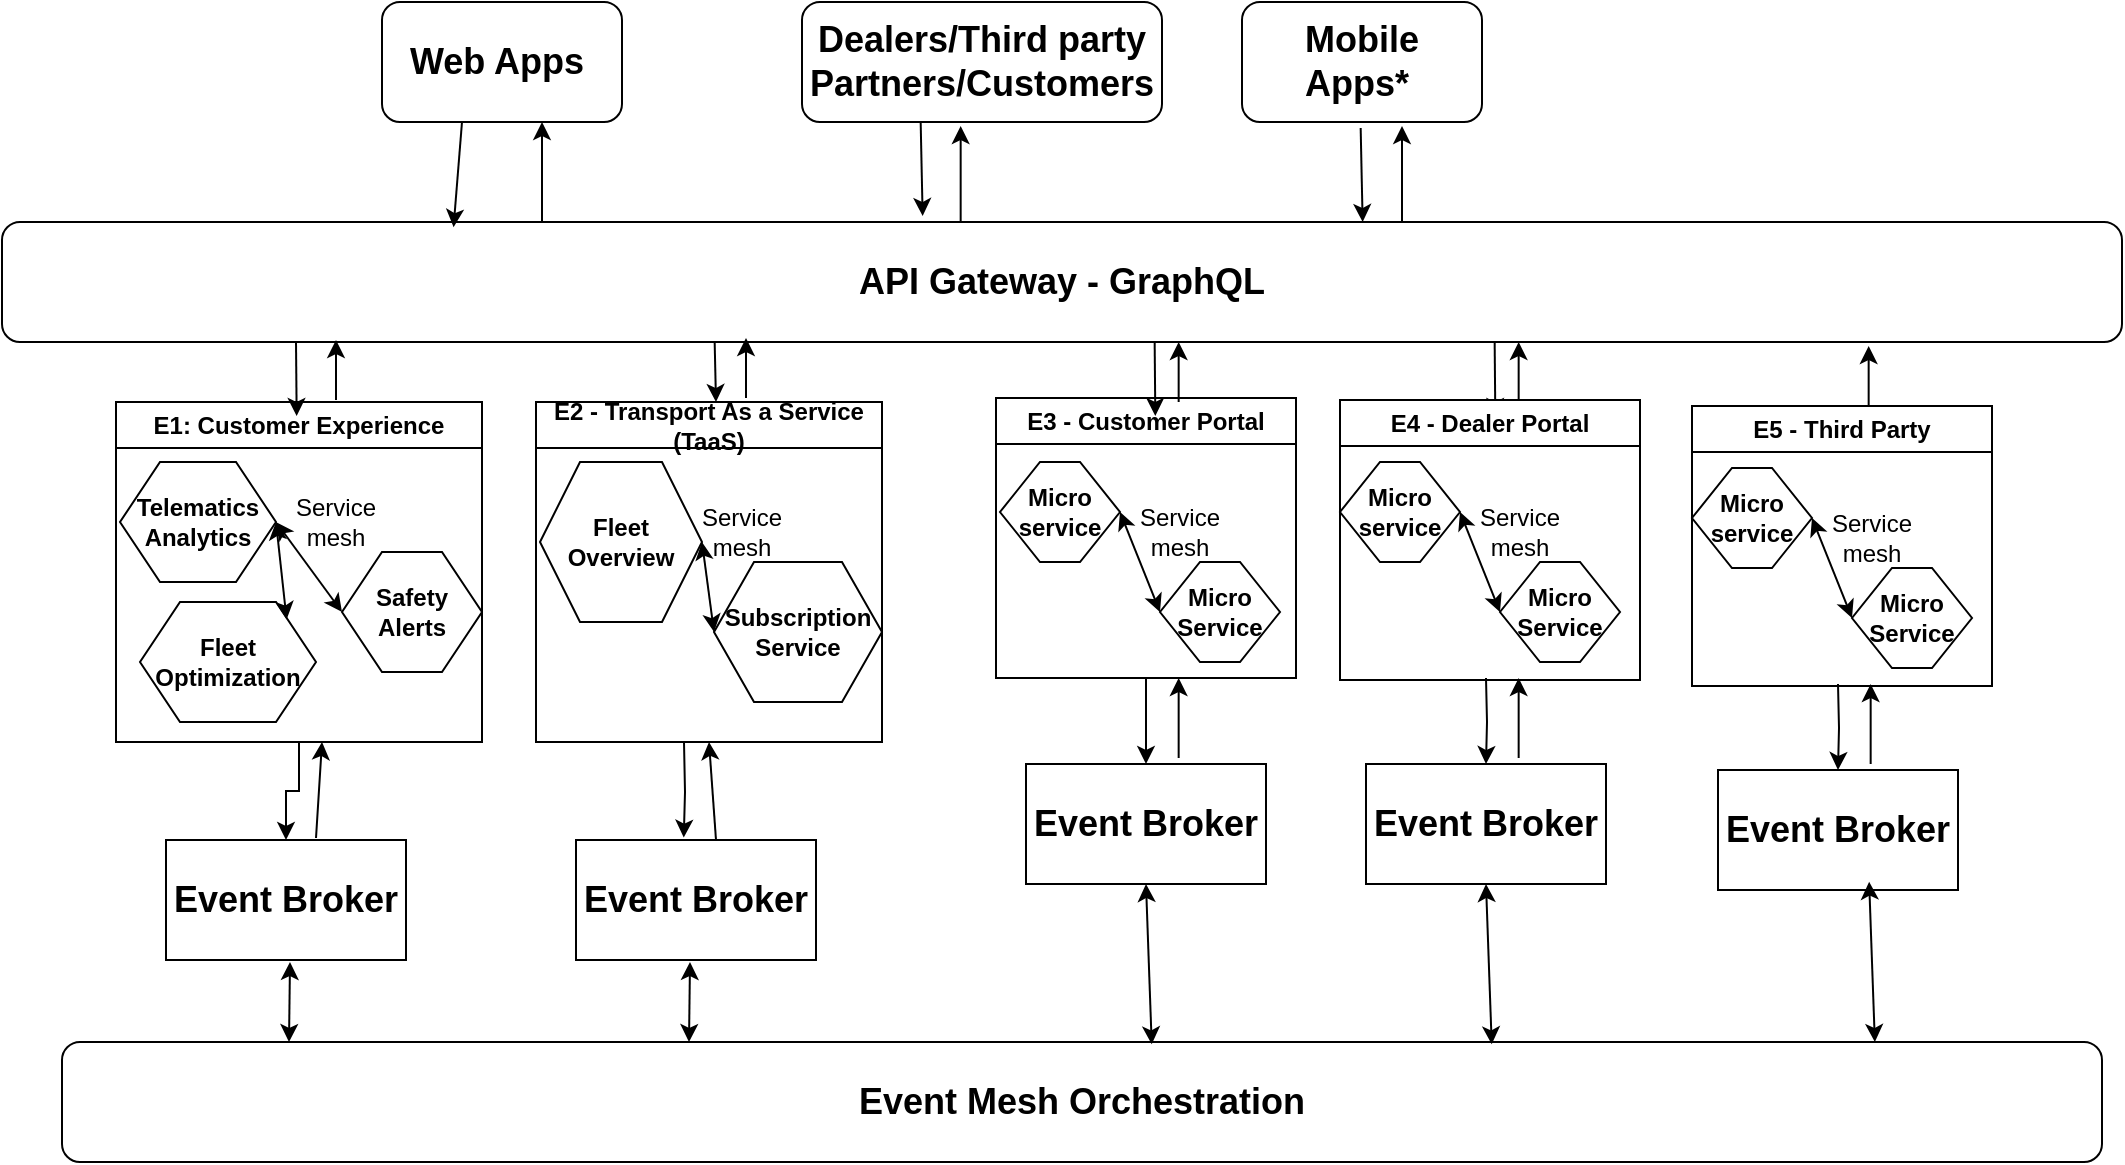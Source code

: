 <mxfile version="22.1.19" type="github">
  <diagram name="Page-1" id="1HI9dfpJcafJoC80jGmo">
    <mxGraphModel dx="1999" dy="543" grid="1" gridSize="10" guides="1" tooltips="1" connect="1" arrows="1" fold="1" page="1" pageScale="1" pageWidth="850" pageHeight="1100" math="0" shadow="0">
      <root>
        <mxCell id="0" />
        <mxCell id="1" parent="0" />
        <mxCell id="b9gszXVMno1NXKM0P90B-1" value="&lt;b&gt;&lt;font style=&quot;font-size: 18px;&quot;&gt;API Gateway - GraphQL&lt;/font&gt;&lt;/b&gt;" style="rounded=1;whiteSpace=wrap;html=1;" parent="1" vertex="1">
          <mxGeometry x="-50" y="170" width="1060" height="60" as="geometry" />
        </mxCell>
        <mxCell id="b9gszXVMno1NXKM0P90B-2" value="&lt;b&gt;&lt;font style=&quot;font-size: 18px;&quot;&gt;Web Apps&amp;nbsp;&lt;/font&gt;&lt;/b&gt;" style="rounded=1;whiteSpace=wrap;html=1;" parent="1" vertex="1">
          <mxGeometry x="140" y="60" width="120" height="60" as="geometry" />
        </mxCell>
        <mxCell id="b9gszXVMno1NXKM0P90B-3" value="&lt;font style=&quot;font-size: 18px;&quot;&gt;&lt;b&gt;Dealers/Third party Partners/Customers&lt;/b&gt;&lt;/font&gt;" style="rounded=1;whiteSpace=wrap;html=1;" parent="1" vertex="1">
          <mxGeometry x="350" y="60" width="180" height="60" as="geometry" />
        </mxCell>
        <mxCell id="b9gszXVMno1NXKM0P90B-4" value="&lt;b&gt;&lt;font style=&quot;font-size: 18px;&quot;&gt;Mobile Apps*&amp;nbsp;&lt;/font&gt;&lt;/b&gt;" style="rounded=1;whiteSpace=wrap;html=1;" parent="1" vertex="1">
          <mxGeometry x="570" y="60" width="120" height="60" as="geometry" />
        </mxCell>
        <mxCell id="b9gszXVMno1NXKM0P90B-5" value="" style="edgeStyle=orthogonalEdgeStyle;rounded=0;orthogonalLoop=1;jettySize=auto;html=1;" parent="1" source="b9gszXVMno1NXKM0P90B-6" target="b9gszXVMno1NXKM0P90B-16" edge="1">
          <mxGeometry relative="1" as="geometry" />
        </mxCell>
        <mxCell id="b9gszXVMno1NXKM0P90B-6" value="E1: Customer Experience" style="swimlane;whiteSpace=wrap;html=1;" parent="1" vertex="1">
          <mxGeometry x="7" y="260" width="183" height="170" as="geometry" />
        </mxCell>
        <mxCell id="b9gszXVMno1NXKM0P90B-7" value="&lt;b&gt;Telematics Analytics&lt;/b&gt;" style="shape=hexagon;perimeter=hexagonPerimeter2;whiteSpace=wrap;html=1;fixedSize=1;" parent="b9gszXVMno1NXKM0P90B-6" vertex="1">
          <mxGeometry x="2" y="30" width="78" height="60" as="geometry" />
        </mxCell>
        <mxCell id="b9gszXVMno1NXKM0P90B-8" value="&lt;b&gt;Safety Alerts&lt;/b&gt;" style="shape=hexagon;perimeter=hexagonPerimeter2;whiteSpace=wrap;html=1;fixedSize=1;" parent="b9gszXVMno1NXKM0P90B-6" vertex="1">
          <mxGeometry x="113" y="75" width="70" height="60" as="geometry" />
        </mxCell>
        <mxCell id="b9gszXVMno1NXKM0P90B-9" value="" style="endArrow=classic;startArrow=classic;html=1;rounded=0;exitX=1;exitY=0.5;exitDx=0;exitDy=0;entryX=0;entryY=0.5;entryDx=0;entryDy=0;" parent="b9gszXVMno1NXKM0P90B-6" source="b9gszXVMno1NXKM0P90B-7" target="b9gszXVMno1NXKM0P90B-8" edge="1">
          <mxGeometry width="50" height="50" relative="1" as="geometry">
            <mxPoint x="70" y="50" as="sourcePoint" />
            <mxPoint x="80" y="90" as="targetPoint" />
          </mxGeometry>
        </mxCell>
        <mxCell id="b9gszXVMno1NXKM0P90B-10" value="Service mesh" style="text;html=1;strokeColor=none;fillColor=none;align=center;verticalAlign=middle;whiteSpace=wrap;rounded=0;" parent="b9gszXVMno1NXKM0P90B-6" vertex="1">
          <mxGeometry x="80" y="45" width="60" height="30" as="geometry" />
        </mxCell>
        <mxCell id="gPe0-I8KuVqpto5hZWO--2" value="&lt;b&gt;Fleet Optimization&lt;/b&gt;" style="shape=hexagon;perimeter=hexagonPerimeter2;whiteSpace=wrap;html=1;fixedSize=1;" vertex="1" parent="b9gszXVMno1NXKM0P90B-6">
          <mxGeometry x="12" y="100" width="88" height="60" as="geometry" />
        </mxCell>
        <mxCell id="gPe0-I8KuVqpto5hZWO--3" value="" style="endArrow=classic;startArrow=classic;html=1;rounded=0;exitX=0;exitY=0.5;exitDx=0;exitDy=0;entryX=0.833;entryY=0.145;entryDx=0;entryDy=0;entryPerimeter=0;" edge="1" parent="b9gszXVMno1NXKM0P90B-6" source="b9gszXVMno1NXKM0P90B-10" target="gPe0-I8KuVqpto5hZWO--2">
          <mxGeometry width="50" height="50" relative="1" as="geometry">
            <mxPoint x="90" y="70" as="sourcePoint" />
            <mxPoint x="100" y="110" as="targetPoint" />
          </mxGeometry>
        </mxCell>
        <mxCell id="b9gszXVMno1NXKM0P90B-11" value="" style="edgeStyle=orthogonalEdgeStyle;rounded=0;orthogonalLoop=1;jettySize=auto;html=1;entryX=0.449;entryY=-0.02;entryDx=0;entryDy=0;entryPerimeter=0;" parent="1" edge="1" target="b9gszXVMno1NXKM0P90B-17">
          <mxGeometry relative="1" as="geometry">
            <mxPoint x="291" y="430" as="sourcePoint" />
            <mxPoint x="290.9" y="484" as="targetPoint" />
          </mxGeometry>
        </mxCell>
        <mxCell id="b9gszXVMno1NXKM0P90B-12" value="E2 - Transport As a Service (TaaS)" style="swimlane;whiteSpace=wrap;html=1;" parent="1" vertex="1">
          <mxGeometry x="217" y="260" width="173" height="170" as="geometry" />
        </mxCell>
        <mxCell id="b9gszXVMno1NXKM0P90B-29" value="&lt;b&gt;Subscription Service&lt;/b&gt;" style="shape=hexagon;perimeter=hexagonPerimeter2;whiteSpace=wrap;html=1;fixedSize=1;" parent="b9gszXVMno1NXKM0P90B-12" vertex="1">
          <mxGeometry x="89" y="80" width="84" height="70" as="geometry" />
        </mxCell>
        <mxCell id="b9gszXVMno1NXKM0P90B-31" value="Service mesh" style="text;html=1;strokeColor=none;fillColor=none;align=center;verticalAlign=middle;whiteSpace=wrap;rounded=0;" parent="b9gszXVMno1NXKM0P90B-12" vertex="1">
          <mxGeometry x="73" y="50" width="60" height="30" as="geometry" />
        </mxCell>
        <mxCell id="b9gszXVMno1NXKM0P90B-13" value="" style="edgeStyle=orthogonalEdgeStyle;rounded=0;orthogonalLoop=1;jettySize=auto;html=1;" parent="1" source="b9gszXVMno1NXKM0P90B-14" target="b9gszXVMno1NXKM0P90B-18" edge="1">
          <mxGeometry relative="1" as="geometry" />
        </mxCell>
        <mxCell id="b9gszXVMno1NXKM0P90B-14" value="E3 - Customer Portal" style="swimlane;whiteSpace=wrap;html=1;" parent="1" vertex="1">
          <mxGeometry x="447" y="258" width="150" height="140" as="geometry" />
        </mxCell>
        <mxCell id="b9gszXVMno1NXKM0P90B-15" value="&lt;b&gt;&lt;font style=&quot;font-size: 18px;&quot;&gt;Event Mesh Orchestration&lt;/font&gt;&lt;/b&gt;" style="rounded=1;whiteSpace=wrap;html=1;" parent="1" vertex="1">
          <mxGeometry x="-20" y="580" width="1020" height="60" as="geometry" />
        </mxCell>
        <mxCell id="b9gszXVMno1NXKM0P90B-16" value="&lt;b&gt;&lt;font style=&quot;font-size: 18px;&quot;&gt;Event Broker&lt;/font&gt;&lt;/b&gt;" style="rounded=0;whiteSpace=wrap;html=1;" parent="1" vertex="1">
          <mxGeometry x="32" y="479" width="120" height="60" as="geometry" />
        </mxCell>
        <mxCell id="b9gszXVMno1NXKM0P90B-17" value="&lt;b&gt;&lt;font style=&quot;font-size: 18px;&quot;&gt;Event Broker&lt;/font&gt;&lt;/b&gt;" style="rounded=0;whiteSpace=wrap;html=1;" parent="1" vertex="1">
          <mxGeometry x="237" y="479" width="120" height="60" as="geometry" />
        </mxCell>
        <mxCell id="b9gszXVMno1NXKM0P90B-18" value="&lt;b&gt;&lt;font style=&quot;font-size: 18px;&quot;&gt;Event Broker&lt;/font&gt;&lt;/b&gt;" style="rounded=0;whiteSpace=wrap;html=1;" parent="1" vertex="1">
          <mxGeometry x="462" y="441" width="120" height="60" as="geometry" />
        </mxCell>
        <mxCell id="b9gszXVMno1NXKM0P90B-19" value="" style="endArrow=classic;html=1;rounded=0;entryX=0.213;entryY=0.043;entryDx=0;entryDy=0;entryPerimeter=0;" parent="1" target="b9gszXVMno1NXKM0P90B-1" edge="1">
          <mxGeometry width="50" height="50" relative="1" as="geometry">
            <mxPoint x="180" y="120" as="sourcePoint" />
            <mxPoint x="170" y="180.78" as="targetPoint" />
          </mxGeometry>
        </mxCell>
        <mxCell id="b9gszXVMno1NXKM0P90B-20" value="" style="endArrow=classic;html=1;rounded=0;exitX=0.5;exitY=1;exitDx=0;exitDy=0;entryX=0.138;entryY=-0.043;entryDx=0;entryDy=0;entryPerimeter=0;" parent="1" edge="1">
          <mxGeometry width="50" height="50" relative="1" as="geometry">
            <mxPoint x="409.33" y="120" as="sourcePoint" />
            <mxPoint x="410.33" y="167" as="targetPoint" />
          </mxGeometry>
        </mxCell>
        <mxCell id="b9gszXVMno1NXKM0P90B-21" value="" style="endArrow=classic;html=1;rounded=0;exitX=0.5;exitY=1;exitDx=0;exitDy=0;entryX=0.138;entryY=-0.043;entryDx=0;entryDy=0;entryPerimeter=0;" parent="1" edge="1">
          <mxGeometry width="50" height="50" relative="1" as="geometry">
            <mxPoint x="629.33" y="123" as="sourcePoint" />
            <mxPoint x="630.33" y="170" as="targetPoint" />
          </mxGeometry>
        </mxCell>
        <mxCell id="b9gszXVMno1NXKM0P90B-22" value="" style="endArrow=classic;html=1;rounded=0;entryX=0.138;entryY=-0.043;entryDx=0;entryDy=0;entryPerimeter=0;" parent="1" edge="1">
          <mxGeometry width="50" height="50" relative="1" as="geometry">
            <mxPoint x="97" y="230" as="sourcePoint" />
            <mxPoint x="97.33" y="267" as="targetPoint" />
          </mxGeometry>
        </mxCell>
        <mxCell id="b9gszXVMno1NXKM0P90B-23" value="" style="endArrow=classic;html=1;rounded=0;" parent="1" edge="1">
          <mxGeometry width="50" height="50" relative="1" as="geometry">
            <mxPoint x="306.33" y="230" as="sourcePoint" />
            <mxPoint x="307" y="260" as="targetPoint" />
          </mxGeometry>
        </mxCell>
        <mxCell id="b9gszXVMno1NXKM0P90B-24" value="" style="endArrow=classic;html=1;rounded=0;entryX=0.138;entryY=-0.043;entryDx=0;entryDy=0;entryPerimeter=0;" parent="1" edge="1">
          <mxGeometry width="50" height="50" relative="1" as="geometry">
            <mxPoint x="526.33" y="230" as="sourcePoint" />
            <mxPoint x="526.66" y="267" as="targetPoint" />
          </mxGeometry>
        </mxCell>
        <mxCell id="b9gszXVMno1NXKM0P90B-25" value="" style="endArrow=classic;html=1;rounded=0;entryX=0.178;entryY=-0.016;entryDx=0;entryDy=0;entryPerimeter=0;" parent="1" edge="1">
          <mxGeometry width="50" height="50" relative="1" as="geometry">
            <mxPoint x="220" y="170" as="sourcePoint" />
            <mxPoint x="220" y="120" as="targetPoint" />
          </mxGeometry>
        </mxCell>
        <mxCell id="b9gszXVMno1NXKM0P90B-26" value="" style="endArrow=classic;html=1;rounded=0;entryX=0.178;entryY=-0.016;entryDx=0;entryDy=0;entryPerimeter=0;exitX=0.17;exitY=-0.03;exitDx=0;exitDy=0;exitPerimeter=0;" parent="1" edge="1">
          <mxGeometry width="50" height="50" relative="1" as="geometry">
            <mxPoint x="429.33" y="170" as="sourcePoint" />
            <mxPoint x="429.33" y="122" as="targetPoint" />
          </mxGeometry>
        </mxCell>
        <mxCell id="b9gszXVMno1NXKM0P90B-27" value="" style="endArrow=classic;html=1;rounded=0;entryX=0.178;entryY=-0.016;entryDx=0;entryDy=0;entryPerimeter=0;exitX=0.17;exitY=-0.03;exitDx=0;exitDy=0;exitPerimeter=0;" parent="1" edge="1">
          <mxGeometry width="50" height="50" relative="1" as="geometry">
            <mxPoint x="650" y="170" as="sourcePoint" />
            <mxPoint x="650" y="122" as="targetPoint" />
          </mxGeometry>
        </mxCell>
        <mxCell id="b9gszXVMno1NXKM0P90B-28" value="&lt;b&gt;Fleet Overview&lt;/b&gt;" style="shape=hexagon;perimeter=hexagonPerimeter2;whiteSpace=wrap;html=1;fixedSize=1;" parent="1" vertex="1">
          <mxGeometry x="219" y="290" width="81" height="80" as="geometry" />
        </mxCell>
        <mxCell id="b9gszXVMno1NXKM0P90B-30" value="" style="endArrow=classic;startArrow=classic;html=1;rounded=0;exitX=1;exitY=0.5;exitDx=0;exitDy=0;entryX=0;entryY=0.5;entryDx=0;entryDy=0;" parent="1" source="b9gszXVMno1NXKM0P90B-28" target="b9gszXVMno1NXKM0P90B-29" edge="1">
          <mxGeometry width="50" height="50" relative="1" as="geometry">
            <mxPoint x="286" y="310" as="sourcePoint" />
            <mxPoint x="296" y="350" as="targetPoint" />
          </mxGeometry>
        </mxCell>
        <mxCell id="b9gszXVMno1NXKM0P90B-32" value="&lt;b&gt;Micro&lt;br&gt;service&lt;/b&gt;" style="shape=hexagon;perimeter=hexagonPerimeter2;whiteSpace=wrap;html=1;fixedSize=1;" parent="1" vertex="1">
          <mxGeometry x="449" y="290" width="60" height="50" as="geometry" />
        </mxCell>
        <mxCell id="b9gszXVMno1NXKM0P90B-33" value="&lt;b&gt;Micro&lt;br&gt;Service&lt;/b&gt;" style="shape=hexagon;perimeter=hexagonPerimeter2;whiteSpace=wrap;html=1;fixedSize=1;" parent="1" vertex="1">
          <mxGeometry x="529" y="340" width="60" height="50" as="geometry" />
        </mxCell>
        <mxCell id="b9gszXVMno1NXKM0P90B-34" value="" style="endArrow=classic;startArrow=classic;html=1;rounded=0;exitX=1;exitY=0.5;exitDx=0;exitDy=0;entryX=0;entryY=0.5;entryDx=0;entryDy=0;" parent="1" source="b9gszXVMno1NXKM0P90B-32" target="b9gszXVMno1NXKM0P90B-33" edge="1">
          <mxGeometry width="50" height="50" relative="1" as="geometry">
            <mxPoint x="519" y="310" as="sourcePoint" />
            <mxPoint x="529" y="350" as="targetPoint" />
          </mxGeometry>
        </mxCell>
        <mxCell id="b9gszXVMno1NXKM0P90B-35" value="Service mesh" style="text;html=1;strokeColor=none;fillColor=none;align=center;verticalAlign=middle;whiteSpace=wrap;rounded=0;" parent="1" vertex="1">
          <mxGeometry x="509" y="310" width="60" height="30" as="geometry" />
        </mxCell>
        <mxCell id="b9gszXVMno1NXKM0P90B-36" value="" style="endArrow=classic;startArrow=classic;html=1;rounded=0;entryX=0.5;entryY=1;entryDx=0;entryDy=0;exitX=0.803;exitY=0.019;exitDx=0;exitDy=0;exitPerimeter=0;" parent="1" target="b9gszXVMno1NXKM0P90B-18" edge="1">
          <mxGeometry width="50" height="50" relative="1" as="geometry">
            <mxPoint x="524.86" y="581.14" as="sourcePoint" />
            <mxPoint x="377" y="420" as="targetPoint" />
          </mxGeometry>
        </mxCell>
        <mxCell id="b9gszXVMno1NXKM0P90B-37" value="" style="endArrow=classic;startArrow=classic;html=1;rounded=0;exitX=0.803;exitY=0.019;exitDx=0;exitDy=0;exitPerimeter=0;" parent="1" edge="1">
          <mxGeometry width="50" height="50" relative="1" as="geometry">
            <mxPoint x="293.5" y="580" as="sourcePoint" />
            <mxPoint x="294" y="540" as="targetPoint" />
          </mxGeometry>
        </mxCell>
        <mxCell id="b9gszXVMno1NXKM0P90B-38" value="" style="endArrow=classic;startArrow=classic;html=1;rounded=0;exitX=0.803;exitY=0.019;exitDx=0;exitDy=0;exitPerimeter=0;" parent="1" edge="1">
          <mxGeometry width="50" height="50" relative="1" as="geometry">
            <mxPoint x="93.5" y="580" as="sourcePoint" />
            <mxPoint x="94" y="540" as="targetPoint" />
          </mxGeometry>
        </mxCell>
        <mxCell id="b9gszXVMno1NXKM0P90B-39" value="" style="endArrow=classic;html=1;rounded=0;entryX=0.178;entryY=-0.016;entryDx=0;entryDy=0;entryPerimeter=0;" parent="1" edge="1">
          <mxGeometry width="50" height="50" relative="1" as="geometry">
            <mxPoint x="117" y="259" as="sourcePoint" />
            <mxPoint x="117" y="229" as="targetPoint" />
          </mxGeometry>
        </mxCell>
        <mxCell id="b9gszXVMno1NXKM0P90B-40" value="" style="endArrow=classic;html=1;rounded=0;entryX=0.178;entryY=-0.016;entryDx=0;entryDy=0;entryPerimeter=0;" parent="1" edge="1">
          <mxGeometry width="50" height="50" relative="1" as="geometry">
            <mxPoint x="322" y="258" as="sourcePoint" />
            <mxPoint x="322" y="228" as="targetPoint" />
          </mxGeometry>
        </mxCell>
        <mxCell id="b9gszXVMno1NXKM0P90B-41" value="" style="endArrow=classic;html=1;rounded=0;entryX=0.178;entryY=-0.016;entryDx=0;entryDy=0;entryPerimeter=0;" parent="1" edge="1">
          <mxGeometry width="50" height="50" relative="1" as="geometry">
            <mxPoint x="538.33" y="260" as="sourcePoint" />
            <mxPoint x="538.33" y="230" as="targetPoint" />
          </mxGeometry>
        </mxCell>
        <mxCell id="b9gszXVMno1NXKM0P90B-42" value="" style="endArrow=classic;html=1;rounded=0;" parent="1" edge="1">
          <mxGeometry width="50" height="50" relative="1" as="geometry">
            <mxPoint x="107" y="478" as="sourcePoint" />
            <mxPoint x="110" y="430" as="targetPoint" />
          </mxGeometry>
        </mxCell>
        <mxCell id="b9gszXVMno1NXKM0P90B-43" value="" style="endArrow=classic;html=1;rounded=0;entryX=0.5;entryY=1;entryDx=0;entryDy=0;" parent="1" edge="1" target="b9gszXVMno1NXKM0P90B-12">
          <mxGeometry width="50" height="50" relative="1" as="geometry">
            <mxPoint x="307" y="479" as="sourcePoint" />
            <mxPoint x="307" y="439" as="targetPoint" />
          </mxGeometry>
        </mxCell>
        <mxCell id="b9gszXVMno1NXKM0P90B-44" value="" style="endArrow=classic;html=1;rounded=0;" parent="1" edge="1">
          <mxGeometry width="50" height="50" relative="1" as="geometry">
            <mxPoint x="538.33" y="438" as="sourcePoint" />
            <mxPoint x="538.33" y="398" as="targetPoint" />
          </mxGeometry>
        </mxCell>
        <mxCell id="b9gszXVMno1NXKM0P90B-58" value="" style="edgeStyle=orthogonalEdgeStyle;rounded=0;orthogonalLoop=1;jettySize=auto;html=1;" parent="1" target="b9gszXVMno1NXKM0P90B-59" edge="1">
          <mxGeometry relative="1" as="geometry">
            <mxPoint x="692" y="398" as="sourcePoint" />
          </mxGeometry>
        </mxCell>
        <mxCell id="b9gszXVMno1NXKM0P90B-59" value="&lt;b&gt;&lt;font style=&quot;font-size: 18px;&quot;&gt;Event Broker&lt;/font&gt;&lt;/b&gt;" style="rounded=0;whiteSpace=wrap;html=1;" parent="1" vertex="1">
          <mxGeometry x="632" y="441" width="120" height="60" as="geometry" />
        </mxCell>
        <mxCell id="b9gszXVMno1NXKM0P90B-60" value="" style="endArrow=classic;html=1;rounded=0;entryX=0.138;entryY=-0.043;entryDx=0;entryDy=0;entryPerimeter=0;" parent="1" edge="1">
          <mxGeometry width="50" height="50" relative="1" as="geometry">
            <mxPoint x="696.33" y="230" as="sourcePoint" />
            <mxPoint x="696.66" y="267" as="targetPoint" />
          </mxGeometry>
        </mxCell>
        <mxCell id="b9gszXVMno1NXKM0P90B-61" value="&lt;b&gt;Micro&lt;br&gt;service&lt;/b&gt;" style="shape=hexagon;perimeter=hexagonPerimeter2;whiteSpace=wrap;html=1;fixedSize=1;" parent="1" vertex="1">
          <mxGeometry x="619" y="290" width="60" height="50" as="geometry" />
        </mxCell>
        <mxCell id="b9gszXVMno1NXKM0P90B-62" value="&lt;b&gt;Micro&lt;br&gt;Service&lt;/b&gt;" style="shape=hexagon;perimeter=hexagonPerimeter2;whiteSpace=wrap;html=1;fixedSize=1;" parent="1" vertex="1">
          <mxGeometry x="699" y="340" width="60" height="50" as="geometry" />
        </mxCell>
        <mxCell id="b9gszXVMno1NXKM0P90B-63" value="" style="endArrow=classic;startArrow=classic;html=1;rounded=0;exitX=1;exitY=0.5;exitDx=0;exitDy=0;entryX=0;entryY=0.5;entryDx=0;entryDy=0;" parent="1" source="b9gszXVMno1NXKM0P90B-61" target="b9gszXVMno1NXKM0P90B-62" edge="1">
          <mxGeometry width="50" height="50" relative="1" as="geometry">
            <mxPoint x="689" y="310" as="sourcePoint" />
            <mxPoint x="699" y="350" as="targetPoint" />
          </mxGeometry>
        </mxCell>
        <mxCell id="b9gszXVMno1NXKM0P90B-64" value="Service mesh" style="text;html=1;strokeColor=none;fillColor=none;align=center;verticalAlign=middle;whiteSpace=wrap;rounded=0;" parent="1" vertex="1">
          <mxGeometry x="679" y="310" width="60" height="30" as="geometry" />
        </mxCell>
        <mxCell id="b9gszXVMno1NXKM0P90B-65" value="" style="endArrow=classic;startArrow=classic;html=1;rounded=0;entryX=0.5;entryY=1;entryDx=0;entryDy=0;exitX=0.803;exitY=0.019;exitDx=0;exitDy=0;exitPerimeter=0;" parent="1" target="b9gszXVMno1NXKM0P90B-59" edge="1">
          <mxGeometry width="50" height="50" relative="1" as="geometry">
            <mxPoint x="694.86" y="581.14" as="sourcePoint" />
            <mxPoint x="547" y="420" as="targetPoint" />
          </mxGeometry>
        </mxCell>
        <mxCell id="b9gszXVMno1NXKM0P90B-66" value="" style="endArrow=classic;html=1;rounded=0;entryX=0.178;entryY=-0.016;entryDx=0;entryDy=0;entryPerimeter=0;" parent="1" edge="1">
          <mxGeometry width="50" height="50" relative="1" as="geometry">
            <mxPoint x="708.33" y="260" as="sourcePoint" />
            <mxPoint x="708.33" y="230" as="targetPoint" />
          </mxGeometry>
        </mxCell>
        <mxCell id="b9gszXVMno1NXKM0P90B-67" value="" style="endArrow=classic;html=1;rounded=0;" parent="1" edge="1">
          <mxGeometry width="50" height="50" relative="1" as="geometry">
            <mxPoint x="708.33" y="438" as="sourcePoint" />
            <mxPoint x="708.33" y="398" as="targetPoint" />
          </mxGeometry>
        </mxCell>
        <mxCell id="b9gszXVMno1NXKM0P90B-68" value="E4 - Dealer Portal" style="swimlane;whiteSpace=wrap;html=1;" parent="1" vertex="1">
          <mxGeometry x="619" y="259" width="150" height="140" as="geometry" />
        </mxCell>
        <mxCell id="b9gszXVMno1NXKM0P90B-73" value="" style="edgeStyle=orthogonalEdgeStyle;rounded=0;orthogonalLoop=1;jettySize=auto;html=1;" parent="1" target="b9gszXVMno1NXKM0P90B-74" edge="1">
          <mxGeometry relative="1" as="geometry">
            <mxPoint x="868" y="401" as="sourcePoint" />
          </mxGeometry>
        </mxCell>
        <mxCell id="b9gszXVMno1NXKM0P90B-74" value="&lt;b&gt;&lt;font style=&quot;font-size: 18px;&quot;&gt;Event Broker&lt;/font&gt;&lt;/b&gt;" style="rounded=0;whiteSpace=wrap;html=1;" parent="1" vertex="1">
          <mxGeometry x="808" y="444" width="120" height="60" as="geometry" />
        </mxCell>
        <mxCell id="b9gszXVMno1NXKM0P90B-75" value="&lt;b&gt;Micro&lt;br&gt;service&lt;/b&gt;" style="shape=hexagon;perimeter=hexagonPerimeter2;whiteSpace=wrap;html=1;fixedSize=1;" parent="1" vertex="1">
          <mxGeometry x="795" y="293" width="60" height="50" as="geometry" />
        </mxCell>
        <mxCell id="b9gszXVMno1NXKM0P90B-76" value="&lt;b&gt;Micro&lt;br&gt;Service&lt;/b&gt;" style="shape=hexagon;perimeter=hexagonPerimeter2;whiteSpace=wrap;html=1;fixedSize=1;" parent="1" vertex="1">
          <mxGeometry x="875" y="343" width="60" height="50" as="geometry" />
        </mxCell>
        <mxCell id="b9gszXVMno1NXKM0P90B-77" value="" style="endArrow=classic;startArrow=classic;html=1;rounded=0;exitX=1;exitY=0.5;exitDx=0;exitDy=0;entryX=0;entryY=0.5;entryDx=0;entryDy=0;" parent="1" source="b9gszXVMno1NXKM0P90B-75" target="b9gszXVMno1NXKM0P90B-76" edge="1">
          <mxGeometry width="50" height="50" relative="1" as="geometry">
            <mxPoint x="865" y="313" as="sourcePoint" />
            <mxPoint x="875" y="353" as="targetPoint" />
          </mxGeometry>
        </mxCell>
        <mxCell id="b9gszXVMno1NXKM0P90B-78" value="Service mesh" style="text;html=1;strokeColor=none;fillColor=none;align=center;verticalAlign=middle;whiteSpace=wrap;rounded=0;" parent="1" vertex="1">
          <mxGeometry x="855" y="313" width="60" height="30" as="geometry" />
        </mxCell>
        <mxCell id="b9gszXVMno1NXKM0P90B-79" value="" style="endArrow=classic;html=1;rounded=0;" parent="1" edge="1">
          <mxGeometry width="50" height="50" relative="1" as="geometry">
            <mxPoint x="884.33" y="441" as="sourcePoint" />
            <mxPoint x="884.33" y="401" as="targetPoint" />
          </mxGeometry>
        </mxCell>
        <mxCell id="b9gszXVMno1NXKM0P90B-80" value="E5 - Third Party" style="swimlane;whiteSpace=wrap;html=1;" parent="1" vertex="1">
          <mxGeometry x="795" y="262" width="150" height="140" as="geometry" />
        </mxCell>
        <mxCell id="b9gszXVMno1NXKM0P90B-82" value="" style="endArrow=classic;html=1;rounded=0;entryX=0.178;entryY=-0.016;entryDx=0;entryDy=0;entryPerimeter=0;" parent="1" edge="1">
          <mxGeometry width="50" height="50" relative="1" as="geometry">
            <mxPoint x="883.33" y="262" as="sourcePoint" />
            <mxPoint x="883.33" y="232" as="targetPoint" />
          </mxGeometry>
        </mxCell>
        <mxCell id="gPe0-I8KuVqpto5hZWO--1" value="" style="endArrow=classic;startArrow=classic;html=1;rounded=0;entryX=0.5;entryY=1;entryDx=0;entryDy=0;exitX=0.803;exitY=0.019;exitDx=0;exitDy=0;exitPerimeter=0;" edge="1" parent="1">
          <mxGeometry width="50" height="50" relative="1" as="geometry">
            <mxPoint x="886.43" y="580.0" as="sourcePoint" />
            <mxPoint x="883.57" y="499.86" as="targetPoint" />
          </mxGeometry>
        </mxCell>
      </root>
    </mxGraphModel>
  </diagram>
</mxfile>
